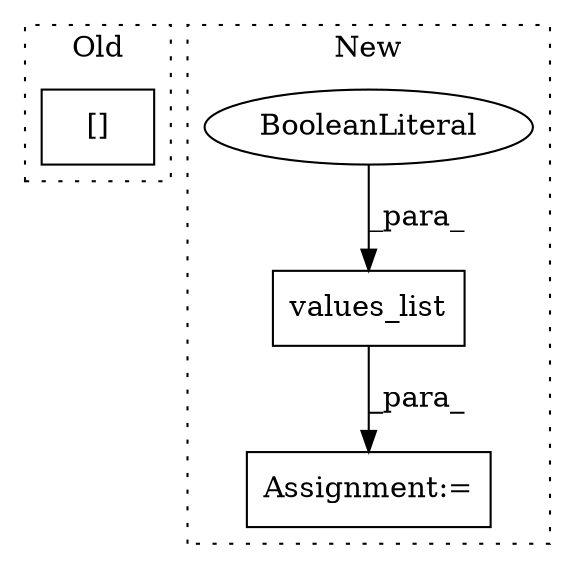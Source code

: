 digraph G {
subgraph cluster0 {
1 [label="[]" a="2" s="11296,11302" l="3,1" shape="box"];
label = "Old";
style="dotted";
}
subgraph cluster1 {
2 [label="values_list" a="32" s="11809,11830" l="12,1" shape="box"];
3 [label="BooleanLiteral" a="9" s="11826" l="4" shape="ellipse"];
4 [label="Assignment:=" a="7" s="11770" l="1" shape="box"];
label = "New";
style="dotted";
}
2 -> 4 [label="_para_"];
3 -> 2 [label="_para_"];
}